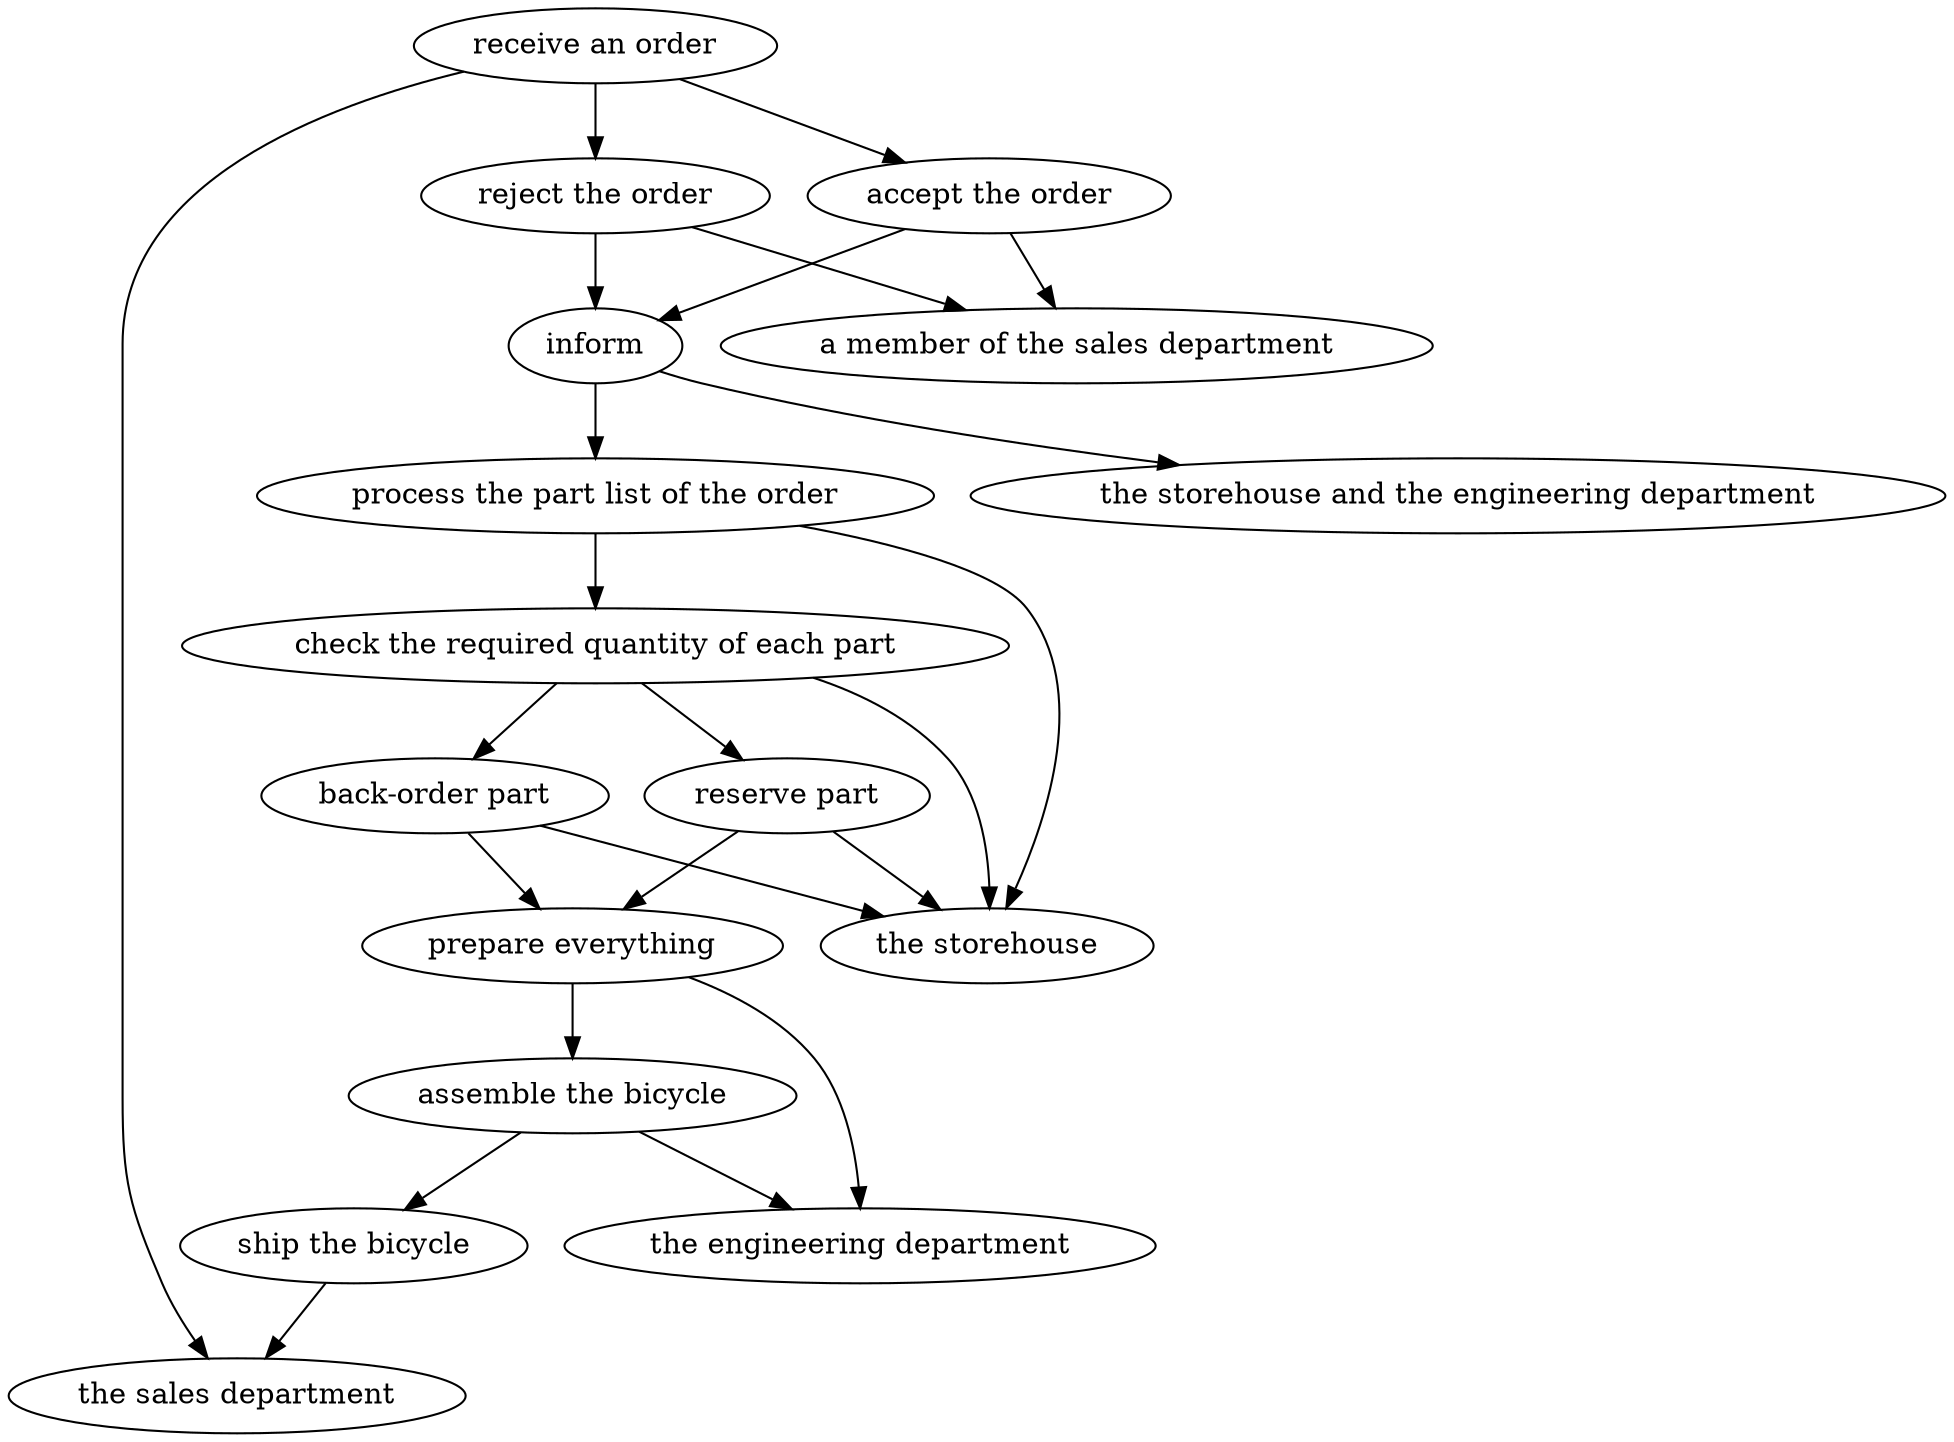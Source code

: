 strict digraph "doc-1.1" {
	graph [name="doc-1.1"];
	"receive an order"	[attrs="{'type': 'Activity', 'label': 'receive an order'}"];
	"reject the order"	[attrs="{'type': 'Activity', 'label': 'reject the order'}"];
	"receive an order" -> "reject the order"	[attrs="{'type': 'flow', 'label': 'flow'}"];
	"accept the order"	[attrs="{'type': 'Activity', 'label': 'accept the order'}"];
	"receive an order" -> "accept the order"	[attrs="{'type': 'flow', 'label': 'flow'}"];
	"the sales department"	[attrs="{'type': 'Actor', 'label': 'the sales department'}"];
	"receive an order" -> "the sales department"	[attrs="{'type': 'actor performer', 'label': 'actor performer'}"];
	inform	[attrs="{'type': 'Activity', 'label': 'inform'}"];
	"reject the order" -> inform	[attrs="{'type': 'flow', 'label': 'flow'}"];
	"a member of the sales department"	[attrs="{'type': 'Actor', 'label': 'a member of the sales department'}"];
	"reject the order" -> "a member of the sales department"	[attrs="{'type': 'actor performer', 'label': 'actor performer'}"];
	"accept the order" -> inform	[attrs="{'type': 'flow', 'label': 'flow'}"];
	"accept the order" -> "a member of the sales department"	[attrs="{'type': 'actor performer', 'label': 'actor performer'}"];
	"process the part list of the order"	[attrs="{'type': 'Activity', 'label': 'process the part list of the order'}"];
	inform -> "process the part list of the order"	[attrs="{'type': 'flow', 'label': 'flow'}"];
	"the storehouse and the engineering department"	[attrs="{'type': 'Actor', 'label': 'the storehouse and the engineering department'}"];
	inform -> "the storehouse and the engineering department"	[attrs="{'type': 'actor performer', 'label': 'actor performer'}"];
	"check the required quantity of each part"	[attrs="{'type': 'Activity', 'label': 'check the required quantity of each part'}"];
	"process the part list of the order" -> "check the required quantity of each part"	[attrs="{'type': 'flow', 'label': 'flow'}"];
	"the storehouse"	[attrs="{'type': 'Actor', 'label': 'the storehouse'}"];
	"process the part list of the order" -> "the storehouse"	[attrs="{'type': 'actor performer', 'label': 'actor performer'}"];
	"reserve part"	[attrs="{'type': 'Activity', 'label': 'reserve part'}"];
	"check the required quantity of each part" -> "reserve part"	[attrs="{'type': 'flow', 'label': 'flow'}"];
	"back-order part"	[attrs="{'type': 'Activity', 'label': 'back-order part'}"];
	"check the required quantity of each part" -> "back-order part"	[attrs="{'type': 'flow', 'label': 'flow'}"];
	"check the required quantity of each part" -> "the storehouse"	[attrs="{'type': 'actor performer', 'label': 'actor performer'}"];
	"prepare everything"	[attrs="{'type': 'Activity', 'label': 'prepare everything'}"];
	"reserve part" -> "prepare everything"	[attrs="{'type': 'flow', 'label': 'flow'}"];
	"reserve part" -> "the storehouse"	[attrs="{'type': 'actor performer', 'label': 'actor performer'}"];
	"back-order part" -> "prepare everything"	[attrs="{'type': 'flow', 'label': 'flow'}"];
	"back-order part" -> "the storehouse"	[attrs="{'type': 'actor performer', 'label': 'actor performer'}"];
	"assemble the bicycle"	[attrs="{'type': 'Activity', 'label': 'assemble the bicycle'}"];
	"prepare everything" -> "assemble the bicycle"	[attrs="{'type': 'flow', 'label': 'flow'}"];
	"the engineering department"	[attrs="{'type': 'Actor', 'label': 'the engineering department'}"];
	"prepare everything" -> "the engineering department"	[attrs="{'type': 'actor performer', 'label': 'actor performer'}"];
	"ship the bicycle"	[attrs="{'type': 'Activity', 'label': 'ship the bicycle'}"];
	"assemble the bicycle" -> "ship the bicycle"	[attrs="{'type': 'flow', 'label': 'flow'}"];
	"assemble the bicycle" -> "the engineering department"	[attrs="{'type': 'actor performer', 'label': 'actor performer'}"];
	"ship the bicycle" -> "the sales department"	[attrs="{'type': 'actor performer', 'label': 'actor performer'}"];
}
